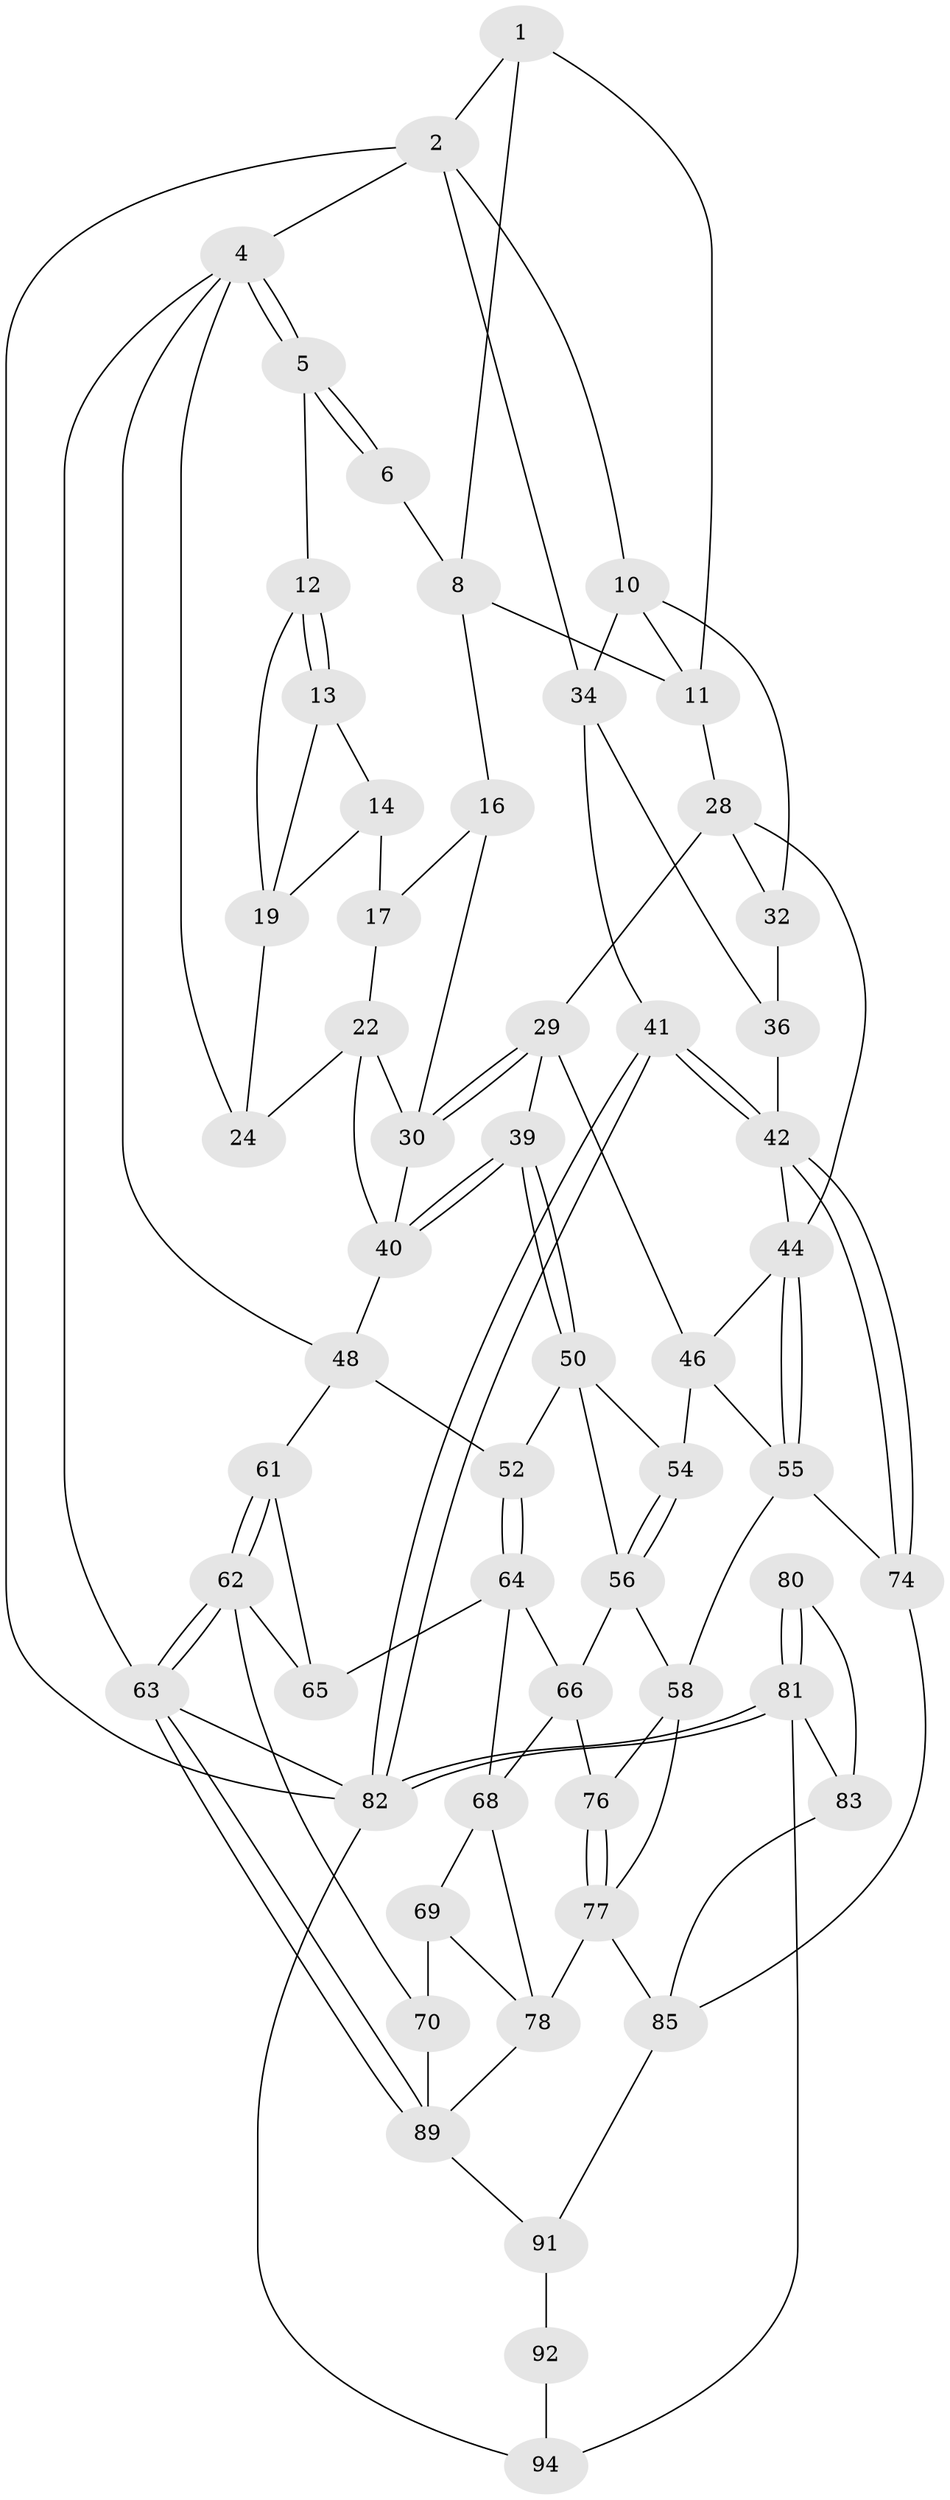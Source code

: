 // Generated by graph-tools (version 1.1) at 2025/24/03/03/25 07:24:40]
// undirected, 57 vertices, 119 edges
graph export_dot {
graph [start="1"]
  node [color=gray90,style=filled];
  1 [pos="+0.6911951556693106+0",super="+7"];
  2 [pos="+0.8750134927100419+0",super="+3"];
  4 [pos="+0+0",super="+25"];
  5 [pos="+0+0"];
  6 [pos="+0.4402330469968176+0",super="+9"];
  8 [pos="+0.5125413309185731+0.11100544242408197",super="+15"];
  10 [pos="+0.7948652513395132+0.13257970056424334",super="+31"];
  11 [pos="+0.7073305164398301+0.1473096267665749",super="+26"];
  12 [pos="+0.12195077837561266+0.016526837917336216"];
  13 [pos="+0.31309490890088987+0.08222071762883304"];
  14 [pos="+0.37670316994737685+0.05655886258299685",super="+18"];
  16 [pos="+0.4952049502132638+0.145526818861126",super="+27"];
  17 [pos="+0.39959309975853446+0.17029994886229263",super="+21"];
  19 [pos="+0.3563153553645362+0.15577255978485638",super="+20"];
  22 [pos="+0.19874719756787487+0.3506833036255213",super="+23"];
  24 [pos="+0.18287372327020796+0.3377192861191118"];
  28 [pos="+0.6463801931938082+0.30712724017059817",super="+33"];
  29 [pos="+0.5483513753289165+0.3574494714043336",super="+38"];
  30 [pos="+0.4968451618186105+0.32135170375616073",super="+37"];
  32 [pos="+0.7864425475395809+0.3546003755354449"];
  34 [pos="+1+0.15424084777882302",super="+35"];
  36 [pos="+0.9019580947715422+0.3603891396427898"];
  39 [pos="+0.4374237488756736+0.49352798352353267"];
  40 [pos="+0.4153924871872649+0.4486554075712876",super="+47"];
  41 [pos="+1+0.6600706991463788"];
  42 [pos="+1+0.6405814615227886",super="+43"];
  44 [pos="+0.8270762822218318+0.5722042593415929",super="+45"];
  46 [pos="+0.6152054706893755+0.5061061047091875",super="+53"];
  48 [pos="+0.1930104991979604+0.5049869802520791",super="+49"];
  50 [pos="+0.43172049753505853+0.5239444800211016",super="+51"];
  52 [pos="+0.20797561602107198+0.5475084044760216"];
  54 [pos="+0.5170325370408276+0.5616282313377252"];
  55 [pos="+0.6404546856368044+0.7403562339684054",super="+57"];
  56 [pos="+0.44085219021345495+0.7213015369076234",super="+60"];
  58 [pos="+0.4915359038477469+0.7899210885194081",super="+59"];
  61 [pos="+0+0.5437263151641765"];
  62 [pos="+0+0.7875930259114593",super="+71"];
  63 [pos="+0+1"];
  64 [pos="+0.20487036373350462+0.5568632732118746",super="+67"];
  65 [pos="+0.09925922229780024+0.6206023775482886"];
  66 [pos="+0.3193075857140238+0.7017716786349855",super="+72"];
  68 [pos="+0.20036149980539245+0.7674225650763512",super="+73"];
  69 [pos="+0.10632801215539397+0.8080391582224546",super="+86"];
  70 [pos="+0.06310960278305962+0.8135795001252765",super="+88"];
  74 [pos="+0.8448804272775484+0.7797449521146509",super="+75"];
  76 [pos="+0.42573143215813786+0.7849492698676819"];
  77 [pos="+0.32139739103626497+0.9135721796221188",super="+87"];
  78 [pos="+0.27584518198891317+0.901257103820012",super="+79"];
  80 [pos="+0.8544165816077215+0.8634445301489537"];
  81 [pos="+0.9100824511021098+0.9319608938352781",super="+93"];
  82 [pos="+1+1",super="+98"];
  83 [pos="+0.7533894545386607+0.9013592669401802",super="+84"];
  85 [pos="+0.697451132205054+0.8102701669516656",super="+90"];
  89 [pos="+0.03858357088452921+1",super="+96"];
  91 [pos="+0.5028829901715762+1",super="+97"];
  92 [pos="+0.6861157907291787+0.8742945042347435",super="+95"];
  94 [pos="+0.6780672718071995+1"];
  1 -- 2;
  1 -- 8;
  1 -- 11;
  2 -- 10;
  2 -- 34;
  2 -- 4;
  2 -- 82;
  4 -- 5;
  4 -- 5;
  4 -- 63;
  4 -- 24;
  4 -- 48;
  5 -- 6;
  5 -- 6;
  5 -- 12;
  6 -- 8;
  8 -- 16;
  8 -- 11;
  10 -- 11;
  10 -- 32;
  10 -- 34;
  11 -- 28;
  12 -- 13;
  12 -- 13;
  12 -- 19;
  13 -- 14;
  13 -- 19;
  14 -- 17;
  14 -- 19;
  16 -- 17 [weight=2];
  16 -- 30;
  17 -- 22;
  19 -- 24;
  22 -- 24;
  22 -- 40;
  22 -- 30;
  28 -- 29;
  28 -- 32;
  28 -- 44;
  29 -- 30;
  29 -- 30;
  29 -- 46;
  29 -- 39;
  30 -- 40;
  32 -- 36;
  34 -- 41;
  34 -- 36;
  36 -- 42;
  39 -- 40;
  39 -- 40;
  39 -- 50;
  39 -- 50;
  40 -- 48;
  41 -- 42;
  41 -- 42;
  41 -- 82;
  41 -- 82;
  42 -- 74;
  42 -- 74;
  42 -- 44;
  44 -- 55;
  44 -- 55;
  44 -- 46;
  46 -- 54;
  46 -- 55;
  48 -- 52;
  48 -- 61;
  50 -- 54;
  50 -- 56;
  50 -- 52;
  52 -- 64;
  52 -- 64;
  54 -- 56;
  54 -- 56;
  55 -- 58;
  55 -- 74;
  56 -- 66;
  56 -- 58;
  58 -- 77;
  58 -- 76;
  61 -- 62;
  61 -- 62;
  61 -- 65;
  62 -- 63;
  62 -- 63;
  62 -- 65;
  62 -- 70;
  63 -- 89;
  63 -- 89;
  63 -- 82;
  64 -- 65;
  64 -- 66;
  64 -- 68;
  66 -- 76;
  66 -- 68;
  68 -- 69;
  68 -- 78;
  69 -- 70 [weight=2];
  69 -- 78;
  70 -- 89;
  74 -- 85;
  76 -- 77;
  76 -- 77;
  77 -- 78;
  77 -- 85;
  78 -- 89;
  80 -- 81;
  80 -- 81;
  80 -- 83;
  81 -- 82;
  81 -- 82;
  81 -- 83;
  81 -- 94;
  82 -- 94;
  83 -- 85;
  85 -- 91;
  89 -- 91;
  91 -- 92 [weight=2];
  92 -- 94;
}
